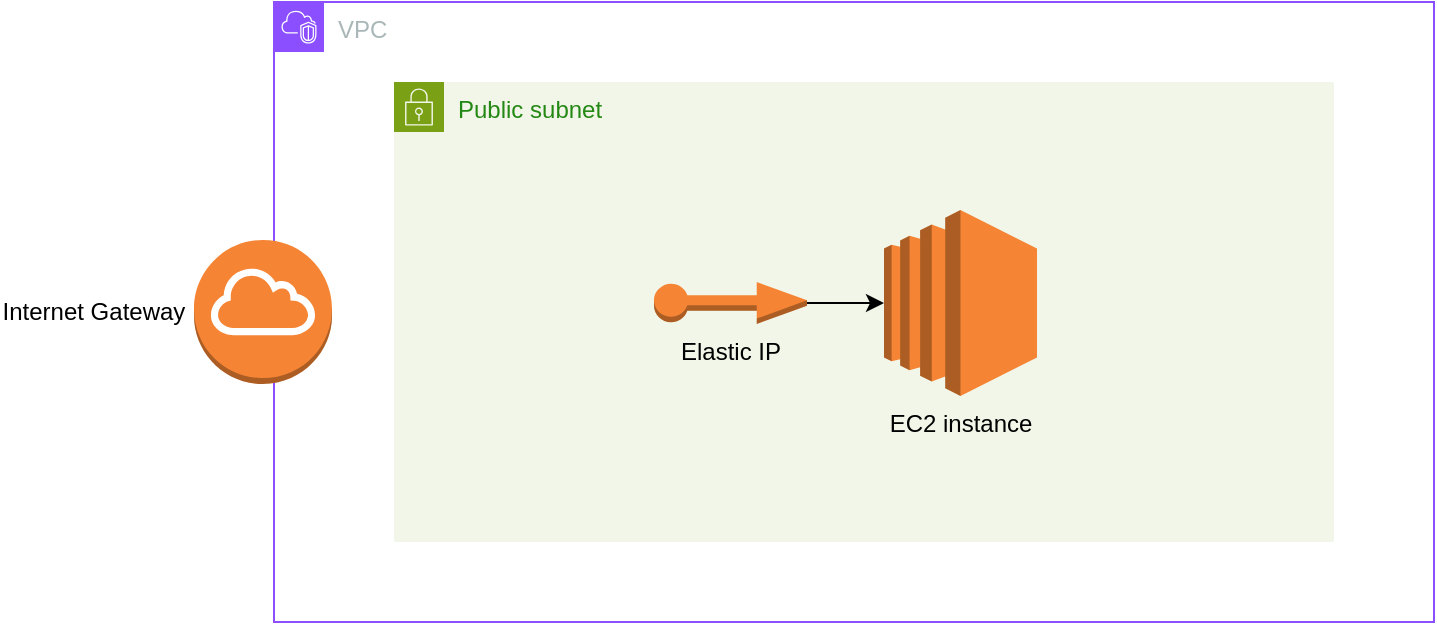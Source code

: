 <mxfile version="24.2.5" type="device">
  <diagram name="Page-1" id="W8_q_6nKhqI3M3y6_RIn">
    <mxGraphModel dx="819" dy="424" grid="1" gridSize="10" guides="1" tooltips="1" connect="1" arrows="1" fold="1" page="1" pageScale="1" pageWidth="850" pageHeight="1100" math="0" shadow="0">
      <root>
        <mxCell id="0" />
        <mxCell id="1" parent="0" />
        <mxCell id="w9_owQFPCTa7-SOosFOt-1" value="VPC" style="points=[[0,0],[0.25,0],[0.5,0],[0.75,0],[1,0],[1,0.25],[1,0.5],[1,0.75],[1,1],[0.75,1],[0.5,1],[0.25,1],[0,1],[0,0.75],[0,0.5],[0,0.25]];outlineConnect=0;gradientColor=none;html=1;whiteSpace=wrap;fontSize=12;fontStyle=0;container=1;pointerEvents=0;collapsible=0;recursiveResize=0;shape=mxgraph.aws4.group;grIcon=mxgraph.aws4.group_vpc2;strokeColor=#8C4FFF;fillColor=none;verticalAlign=top;align=left;spacingLeft=30;fontColor=#AAB7B8;dashed=0;" vertex="1" parent="1">
          <mxGeometry x="180" y="60" width="580" height="310" as="geometry" />
        </mxCell>
        <mxCell id="w9_owQFPCTa7-SOosFOt-2" value="Public subnet" style="points=[[0,0],[0.25,0],[0.5,0],[0.75,0],[1,0],[1,0.25],[1,0.5],[1,0.75],[1,1],[0.75,1],[0.5,1],[0.25,1],[0,1],[0,0.75],[0,0.5],[0,0.25]];outlineConnect=0;gradientColor=none;html=1;whiteSpace=wrap;fontSize=12;fontStyle=0;container=1;pointerEvents=0;collapsible=0;recursiveResize=0;shape=mxgraph.aws4.group;grIcon=mxgraph.aws4.group_security_group;grStroke=0;strokeColor=#7AA116;fillColor=#F2F6E8;verticalAlign=top;align=left;spacingLeft=30;fontColor=#248814;dashed=0;" vertex="1" parent="1">
          <mxGeometry x="240" y="100" width="470" height="230" as="geometry" />
        </mxCell>
        <mxCell id="w9_owQFPCTa7-SOosFOt-4" value="EC2 instance" style="outlineConnect=0;dashed=0;verticalLabelPosition=bottom;verticalAlign=top;align=center;html=1;shape=mxgraph.aws3.ec2;fillColor=#F58534;gradientColor=none;" vertex="1" parent="w9_owQFPCTa7-SOosFOt-2">
          <mxGeometry x="245" y="64" width="76.5" height="93" as="geometry" />
        </mxCell>
        <mxCell id="w9_owQFPCTa7-SOosFOt-9" style="edgeStyle=orthogonalEdgeStyle;rounded=0;orthogonalLoop=1;jettySize=auto;html=1;" edge="1" parent="w9_owQFPCTa7-SOosFOt-2" source="w9_owQFPCTa7-SOosFOt-7" target="w9_owQFPCTa7-SOosFOt-4">
          <mxGeometry relative="1" as="geometry" />
        </mxCell>
        <mxCell id="w9_owQFPCTa7-SOosFOt-7" value="Elastic IP" style="outlineConnect=0;dashed=0;verticalLabelPosition=bottom;verticalAlign=top;align=center;html=1;shape=mxgraph.aws3.elastic_ip;fillColor=#F58534;gradientColor=none;" vertex="1" parent="w9_owQFPCTa7-SOosFOt-2">
          <mxGeometry x="130" y="100" width="76.5" height="21" as="geometry" />
        </mxCell>
        <mxCell id="w9_owQFPCTa7-SOosFOt-5" value="Internet Gateway&amp;nbsp;" style="outlineConnect=0;dashed=0;verticalLabelPosition=middle;verticalAlign=middle;align=right;html=1;shape=mxgraph.aws3.internet_gateway;fillColor=#F58534;gradientColor=none;labelPosition=left;" vertex="1" parent="1">
          <mxGeometry x="140" y="179" width="69" height="72" as="geometry" />
        </mxCell>
      </root>
    </mxGraphModel>
  </diagram>
</mxfile>
